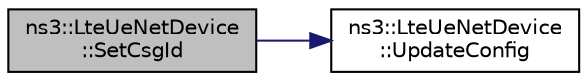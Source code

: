 digraph "ns3::LteUeNetDevice::SetCsgId"
{
 // LATEX_PDF_SIZE
  edge [fontname="Helvetica",fontsize="10",labelfontname="Helvetica",labelfontsize="10"];
  node [fontname="Helvetica",fontsize="10",shape=record];
  rankdir="LR";
  Node1 [label="ns3::LteUeNetDevice\l::SetCsgId",height=0.2,width=0.4,color="black", fillcolor="grey75", style="filled", fontcolor="black",tooltip="Enlist the UE device as a member of a particular CSG."];
  Node1 -> Node2 [color="midnightblue",fontsize="10",style="solid",fontname="Helvetica"];
  Node2 [label="ns3::LteUeNetDevice\l::UpdateConfig",height=0.2,width=0.4,color="black", fillcolor="white", style="filled",URL="$classns3_1_1_lte_ue_net_device.html#a4b52e9dbdfbd9deba82c2700d814e114",tooltip="Propagate attributes and configuration to sub-modules."];
}
